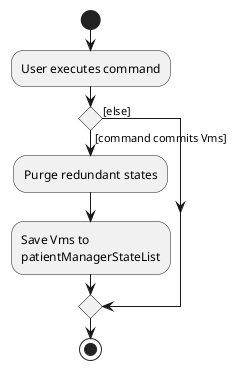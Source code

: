 @startuml
start
:User executes command;

'Since the beta syntax does not support placing the condition outside the
'diamond we place it as the true branch instead.

if () then ([command commits Vms])
    :Purge redundant states;
    :Save Vms to
    patientManagerStateList;
else ([else])
endif
stop
@enduml
